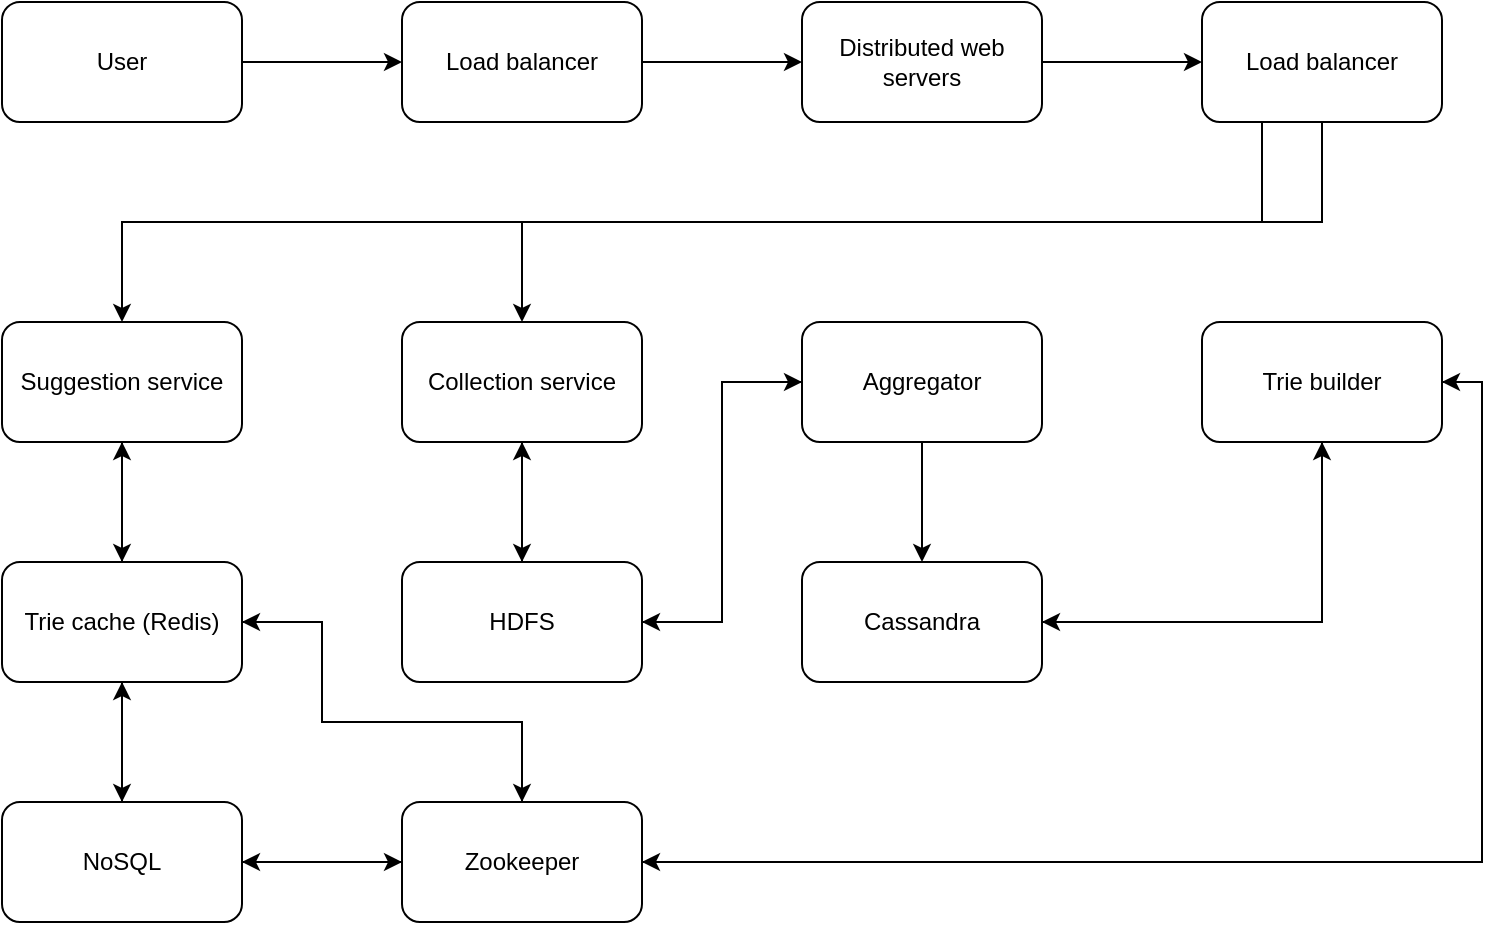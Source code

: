 <mxfile version="21.1.4" type="device">
  <diagram name="Page-1" id="ngoK2wzjkie25mrIc5c_">
    <mxGraphModel dx="882" dy="539" grid="1" gridSize="10" guides="1" tooltips="1" connect="1" arrows="1" fold="1" page="1" pageScale="1" pageWidth="850" pageHeight="1100" math="0" shadow="0">
      <root>
        <mxCell id="0" />
        <mxCell id="1" parent="0" />
        <mxCell id="98AAtf0gcxnXVKYXleeJ-36" style="edgeStyle=orthogonalEdgeStyle;rounded=0;orthogonalLoop=1;jettySize=auto;html=1;exitX=1;exitY=0.5;exitDx=0;exitDy=0;" edge="1" parent="1" source="98AAtf0gcxnXVKYXleeJ-1" target="98AAtf0gcxnXVKYXleeJ-2">
          <mxGeometry relative="1" as="geometry" />
        </mxCell>
        <mxCell id="98AAtf0gcxnXVKYXleeJ-1" value="User" style="rounded=1;whiteSpace=wrap;html=1;" vertex="1" parent="1">
          <mxGeometry x="80" y="80" width="120" height="60" as="geometry" />
        </mxCell>
        <mxCell id="98AAtf0gcxnXVKYXleeJ-37" style="edgeStyle=orthogonalEdgeStyle;rounded=0;orthogonalLoop=1;jettySize=auto;html=1;exitX=1;exitY=0.5;exitDx=0;exitDy=0;entryX=0;entryY=0.5;entryDx=0;entryDy=0;" edge="1" parent="1" source="98AAtf0gcxnXVKYXleeJ-2" target="98AAtf0gcxnXVKYXleeJ-3">
          <mxGeometry relative="1" as="geometry" />
        </mxCell>
        <mxCell id="98AAtf0gcxnXVKYXleeJ-2" value="Load balancer" style="rounded=1;whiteSpace=wrap;html=1;" vertex="1" parent="1">
          <mxGeometry x="280" y="80" width="120" height="60" as="geometry" />
        </mxCell>
        <mxCell id="98AAtf0gcxnXVKYXleeJ-38" style="edgeStyle=orthogonalEdgeStyle;rounded=0;orthogonalLoop=1;jettySize=auto;html=1;exitX=1;exitY=0.5;exitDx=0;exitDy=0;entryX=0;entryY=0.5;entryDx=0;entryDy=0;" edge="1" parent="1" source="98AAtf0gcxnXVKYXleeJ-3" target="98AAtf0gcxnXVKYXleeJ-4">
          <mxGeometry relative="1" as="geometry" />
        </mxCell>
        <mxCell id="98AAtf0gcxnXVKYXleeJ-3" value="Distributed web servers" style="rounded=1;whiteSpace=wrap;html=1;" vertex="1" parent="1">
          <mxGeometry x="480" y="80" width="120" height="60" as="geometry" />
        </mxCell>
        <mxCell id="98AAtf0gcxnXVKYXleeJ-9" style="edgeStyle=orthogonalEdgeStyle;rounded=0;orthogonalLoop=1;jettySize=auto;html=1;exitX=0.25;exitY=1;exitDx=0;exitDy=0;" edge="1" parent="1" source="98AAtf0gcxnXVKYXleeJ-4" target="98AAtf0gcxnXVKYXleeJ-5">
          <mxGeometry relative="1" as="geometry" />
        </mxCell>
        <mxCell id="98AAtf0gcxnXVKYXleeJ-10" style="edgeStyle=orthogonalEdgeStyle;rounded=0;orthogonalLoop=1;jettySize=auto;html=1;exitX=0.5;exitY=1;exitDx=0;exitDy=0;" edge="1" parent="1" source="98AAtf0gcxnXVKYXleeJ-4" target="98AAtf0gcxnXVKYXleeJ-6">
          <mxGeometry relative="1" as="geometry">
            <Array as="points">
              <mxPoint x="740" y="190" />
              <mxPoint x="340" y="190" />
            </Array>
          </mxGeometry>
        </mxCell>
        <mxCell id="98AAtf0gcxnXVKYXleeJ-4" value="Load balancer" style="rounded=1;whiteSpace=wrap;html=1;" vertex="1" parent="1">
          <mxGeometry x="680" y="80" width="120" height="60" as="geometry" />
        </mxCell>
        <mxCell id="98AAtf0gcxnXVKYXleeJ-22" style="edgeStyle=orthogonalEdgeStyle;rounded=0;orthogonalLoop=1;jettySize=auto;html=1;exitX=0.5;exitY=1;exitDx=0;exitDy=0;" edge="1" parent="1" source="98AAtf0gcxnXVKYXleeJ-5" target="98AAtf0gcxnXVKYXleeJ-21">
          <mxGeometry relative="1" as="geometry" />
        </mxCell>
        <mxCell id="98AAtf0gcxnXVKYXleeJ-5" value="Suggestion service" style="rounded=1;whiteSpace=wrap;html=1;" vertex="1" parent="1">
          <mxGeometry x="80" y="240" width="120" height="60" as="geometry" />
        </mxCell>
        <mxCell id="98AAtf0gcxnXVKYXleeJ-14" style="edgeStyle=orthogonalEdgeStyle;rounded=0;orthogonalLoop=1;jettySize=auto;html=1;exitX=0.5;exitY=1;exitDx=0;exitDy=0;" edge="1" parent="1" source="98AAtf0gcxnXVKYXleeJ-6" target="98AAtf0gcxnXVKYXleeJ-12">
          <mxGeometry relative="1" as="geometry" />
        </mxCell>
        <mxCell id="98AAtf0gcxnXVKYXleeJ-6" value="Collection service" style="rounded=1;whiteSpace=wrap;html=1;" vertex="1" parent="1">
          <mxGeometry x="280" y="240" width="120" height="60" as="geometry" />
        </mxCell>
        <mxCell id="98AAtf0gcxnXVKYXleeJ-16" style="edgeStyle=orthogonalEdgeStyle;rounded=0;orthogonalLoop=1;jettySize=auto;html=1;exitX=0.5;exitY=1;exitDx=0;exitDy=0;" edge="1" parent="1" source="98AAtf0gcxnXVKYXleeJ-7" target="98AAtf0gcxnXVKYXleeJ-13">
          <mxGeometry relative="1" as="geometry" />
        </mxCell>
        <mxCell id="98AAtf0gcxnXVKYXleeJ-18" style="edgeStyle=orthogonalEdgeStyle;rounded=0;orthogonalLoop=1;jettySize=auto;html=1;exitX=0;exitY=0.5;exitDx=0;exitDy=0;entryX=1;entryY=0.5;entryDx=0;entryDy=0;" edge="1" parent="1" source="98AAtf0gcxnXVKYXleeJ-7" target="98AAtf0gcxnXVKYXleeJ-12">
          <mxGeometry relative="1" as="geometry" />
        </mxCell>
        <mxCell id="98AAtf0gcxnXVKYXleeJ-7" value="Aggregator" style="rounded=1;whiteSpace=wrap;html=1;" vertex="1" parent="1">
          <mxGeometry x="480" y="240" width="120" height="60" as="geometry" />
        </mxCell>
        <mxCell id="98AAtf0gcxnXVKYXleeJ-20" style="edgeStyle=orthogonalEdgeStyle;rounded=0;orthogonalLoop=1;jettySize=auto;html=1;exitX=0.5;exitY=1;exitDx=0;exitDy=0;entryX=1;entryY=0.5;entryDx=0;entryDy=0;" edge="1" parent="1" source="98AAtf0gcxnXVKYXleeJ-8" target="98AAtf0gcxnXVKYXleeJ-13">
          <mxGeometry relative="1" as="geometry" />
        </mxCell>
        <mxCell id="98AAtf0gcxnXVKYXleeJ-34" style="edgeStyle=orthogonalEdgeStyle;rounded=0;orthogonalLoop=1;jettySize=auto;html=1;exitX=1;exitY=0.5;exitDx=0;exitDy=0;entryX=1;entryY=0.5;entryDx=0;entryDy=0;" edge="1" parent="1" source="98AAtf0gcxnXVKYXleeJ-8" target="98AAtf0gcxnXVKYXleeJ-25">
          <mxGeometry relative="1" as="geometry" />
        </mxCell>
        <mxCell id="98AAtf0gcxnXVKYXleeJ-8" value="Trie builder" style="rounded=1;whiteSpace=wrap;html=1;" vertex="1" parent="1">
          <mxGeometry x="680" y="240" width="120" height="60" as="geometry" />
        </mxCell>
        <mxCell id="98AAtf0gcxnXVKYXleeJ-15" style="edgeStyle=orthogonalEdgeStyle;rounded=0;orthogonalLoop=1;jettySize=auto;html=1;exitX=0.5;exitY=0;exitDx=0;exitDy=0;entryX=0.5;entryY=1;entryDx=0;entryDy=0;" edge="1" parent="1" source="98AAtf0gcxnXVKYXleeJ-12" target="98AAtf0gcxnXVKYXleeJ-6">
          <mxGeometry relative="1" as="geometry" />
        </mxCell>
        <mxCell id="98AAtf0gcxnXVKYXleeJ-17" style="edgeStyle=orthogonalEdgeStyle;rounded=0;orthogonalLoop=1;jettySize=auto;html=1;exitX=1;exitY=0.5;exitDx=0;exitDy=0;entryX=0;entryY=0.5;entryDx=0;entryDy=0;" edge="1" parent="1" source="98AAtf0gcxnXVKYXleeJ-12" target="98AAtf0gcxnXVKYXleeJ-7">
          <mxGeometry relative="1" as="geometry" />
        </mxCell>
        <mxCell id="98AAtf0gcxnXVKYXleeJ-12" value="HDFS" style="rounded=1;whiteSpace=wrap;html=1;" vertex="1" parent="1">
          <mxGeometry x="280" y="360" width="120" height="60" as="geometry" />
        </mxCell>
        <mxCell id="98AAtf0gcxnXVKYXleeJ-19" style="edgeStyle=orthogonalEdgeStyle;rounded=0;orthogonalLoop=1;jettySize=auto;html=1;exitX=1;exitY=0.5;exitDx=0;exitDy=0;" edge="1" parent="1" source="98AAtf0gcxnXVKYXleeJ-13" target="98AAtf0gcxnXVKYXleeJ-8">
          <mxGeometry relative="1" as="geometry" />
        </mxCell>
        <mxCell id="98AAtf0gcxnXVKYXleeJ-13" value="Cassandra" style="rounded=1;whiteSpace=wrap;html=1;" vertex="1" parent="1">
          <mxGeometry x="480" y="360" width="120" height="60" as="geometry" />
        </mxCell>
        <mxCell id="98AAtf0gcxnXVKYXleeJ-23" style="edgeStyle=orthogonalEdgeStyle;rounded=0;orthogonalLoop=1;jettySize=auto;html=1;exitX=0.5;exitY=0;exitDx=0;exitDy=0;entryX=0.5;entryY=1;entryDx=0;entryDy=0;" edge="1" parent="1" source="98AAtf0gcxnXVKYXleeJ-21" target="98AAtf0gcxnXVKYXleeJ-5">
          <mxGeometry relative="1" as="geometry" />
        </mxCell>
        <mxCell id="98AAtf0gcxnXVKYXleeJ-28" style="edgeStyle=orthogonalEdgeStyle;rounded=0;orthogonalLoop=1;jettySize=auto;html=1;exitX=0.5;exitY=1;exitDx=0;exitDy=0;entryX=0.5;entryY=0;entryDx=0;entryDy=0;" edge="1" parent="1" source="98AAtf0gcxnXVKYXleeJ-21" target="98AAtf0gcxnXVKYXleeJ-24">
          <mxGeometry relative="1" as="geometry" />
        </mxCell>
        <mxCell id="98AAtf0gcxnXVKYXleeJ-30" style="edgeStyle=orthogonalEdgeStyle;rounded=0;orthogonalLoop=1;jettySize=auto;html=1;exitX=1;exitY=0.5;exitDx=0;exitDy=0;entryX=0.5;entryY=0;entryDx=0;entryDy=0;" edge="1" parent="1" source="98AAtf0gcxnXVKYXleeJ-21" target="98AAtf0gcxnXVKYXleeJ-25">
          <mxGeometry relative="1" as="geometry">
            <Array as="points">
              <mxPoint x="240" y="390" />
              <mxPoint x="240" y="440" />
              <mxPoint x="340" y="440" />
            </Array>
          </mxGeometry>
        </mxCell>
        <mxCell id="98AAtf0gcxnXVKYXleeJ-21" value="Trie cache (Redis)" style="rounded=1;whiteSpace=wrap;html=1;" vertex="1" parent="1">
          <mxGeometry x="80" y="360" width="120" height="60" as="geometry" />
        </mxCell>
        <mxCell id="98AAtf0gcxnXVKYXleeJ-26" style="edgeStyle=orthogonalEdgeStyle;rounded=0;orthogonalLoop=1;jettySize=auto;html=1;exitX=1;exitY=0.5;exitDx=0;exitDy=0;entryX=0;entryY=0.5;entryDx=0;entryDy=0;" edge="1" parent="1" source="98AAtf0gcxnXVKYXleeJ-24" target="98AAtf0gcxnXVKYXleeJ-25">
          <mxGeometry relative="1" as="geometry" />
        </mxCell>
        <mxCell id="98AAtf0gcxnXVKYXleeJ-29" style="edgeStyle=orthogonalEdgeStyle;rounded=0;orthogonalLoop=1;jettySize=auto;html=1;exitX=0.5;exitY=0;exitDx=0;exitDy=0;entryX=0.5;entryY=1;entryDx=0;entryDy=0;" edge="1" parent="1" source="98AAtf0gcxnXVKYXleeJ-24" target="98AAtf0gcxnXVKYXleeJ-21">
          <mxGeometry relative="1" as="geometry" />
        </mxCell>
        <mxCell id="98AAtf0gcxnXVKYXleeJ-24" value="NoSQL" style="rounded=1;whiteSpace=wrap;html=1;" vertex="1" parent="1">
          <mxGeometry x="80" y="480" width="120" height="60" as="geometry" />
        </mxCell>
        <mxCell id="98AAtf0gcxnXVKYXleeJ-27" style="edgeStyle=orthogonalEdgeStyle;rounded=0;orthogonalLoop=1;jettySize=auto;html=1;exitX=0;exitY=0.5;exitDx=0;exitDy=0;entryX=1;entryY=0.5;entryDx=0;entryDy=0;" edge="1" parent="1" source="98AAtf0gcxnXVKYXleeJ-25" target="98AAtf0gcxnXVKYXleeJ-24">
          <mxGeometry relative="1" as="geometry" />
        </mxCell>
        <mxCell id="98AAtf0gcxnXVKYXleeJ-33" style="edgeStyle=orthogonalEdgeStyle;rounded=0;orthogonalLoop=1;jettySize=auto;html=1;exitX=0.5;exitY=0;exitDx=0;exitDy=0;entryX=1;entryY=0.5;entryDx=0;entryDy=0;" edge="1" parent="1" source="98AAtf0gcxnXVKYXleeJ-25" target="98AAtf0gcxnXVKYXleeJ-21">
          <mxGeometry relative="1" as="geometry">
            <Array as="points">
              <mxPoint x="340" y="440" />
              <mxPoint x="240" y="440" />
              <mxPoint x="240" y="390" />
            </Array>
          </mxGeometry>
        </mxCell>
        <mxCell id="98AAtf0gcxnXVKYXleeJ-35" style="edgeStyle=orthogonalEdgeStyle;rounded=0;orthogonalLoop=1;jettySize=auto;html=1;exitX=1;exitY=0.5;exitDx=0;exitDy=0;entryX=1;entryY=0.5;entryDx=0;entryDy=0;" edge="1" parent="1" source="98AAtf0gcxnXVKYXleeJ-25" target="98AAtf0gcxnXVKYXleeJ-8">
          <mxGeometry relative="1" as="geometry" />
        </mxCell>
        <mxCell id="98AAtf0gcxnXVKYXleeJ-25" value="Zookeeper" style="rounded=1;whiteSpace=wrap;html=1;" vertex="1" parent="1">
          <mxGeometry x="280" y="480" width="120" height="60" as="geometry" />
        </mxCell>
      </root>
    </mxGraphModel>
  </diagram>
</mxfile>
